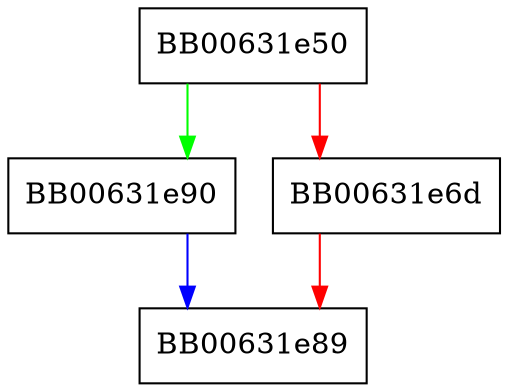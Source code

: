 digraph rsa_item_verify {
  node [shape="box"];
  graph [splines=ortho];
  BB00631e50 -> BB00631e90 [color="green"];
  BB00631e50 -> BB00631e6d [color="red"];
  BB00631e6d -> BB00631e89 [color="red"];
  BB00631e90 -> BB00631e89 [color="blue"];
}